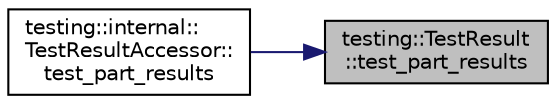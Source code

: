 digraph "testing::TestResult::test_part_results"
{
 // LATEX_PDF_SIZE
  bgcolor="transparent";
  edge [fontname="Helvetica",fontsize="10",labelfontname="Helvetica",labelfontsize="10"];
  node [fontname="Helvetica",fontsize="10",shape=record];
  rankdir="RL";
  Node1 [label="testing::TestResult\l::test_part_results",height=0.2,width=0.4,color="black", fillcolor="grey75", style="filled", fontcolor="black",tooltip=" "];
  Node1 -> Node2 [dir="back",color="midnightblue",fontsize="10",style="solid",fontname="Helvetica"];
  Node2 [label="testing::internal::\lTestResultAccessor::\ltest_part_results",height=0.2,width=0.4,color="black",URL="$classtesting_1_1internal_1_1TestResultAccessor.html#a55d771904317c1b0cc380104d175f1db",tooltip=" "];
}
